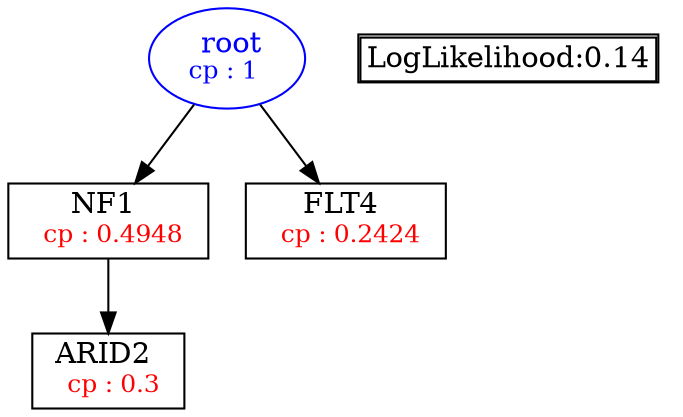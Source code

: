 digraph tree {
    "root" [label=<<font color='Blue'> root</font><br/><font color='Blue' POINT-SIZE='12'>cp : 1 </font>>, shape=oval, color=Blue];
    "S2" [label =<NF1 <br/> <font color='Red' POINT-SIZE='12'> cp : 0.4948 </font>>, shape=box];
    "S1" [label =<ARID2 <br/> <font color='Red' POINT-SIZE='12'> cp : 0.3 </font>>, shape=box];
    "S3" [label =<FLT4 <br/> <font color='Red' POINT-SIZE='12'> cp : 0.2424 </font>>, shape=box];
    "root" -> "S2";
    "root" -> "S3";
    "S2" -> "S1";

    node[shape=plaintext]
    fontsize="10"
    struct1 [label=
    <<TABLE BORDER="1" CELLBORDER="1" CELLSPACING="0" >
    <TR><TD ALIGN="LEFT">LogLikelihood:0.14</TD></TR>
    </TABLE>>];

}
